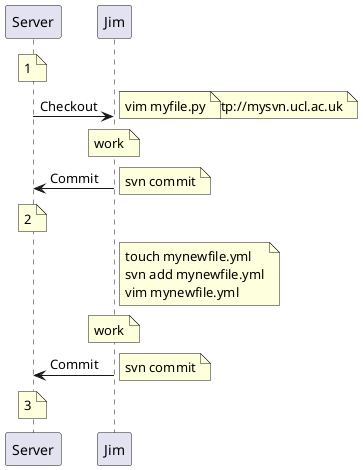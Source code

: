 @startuml
note over Server: 1

Server->Jim : Checkout
note right: svn checkout http://mysvn.ucl.ac.uk

note over Jim: work
note right: vim myfile.py

Jim->Server: Commit
note right: svn commit

note over Server: 2

note right of Jim
  touch mynewfile.yml
  svn add mynewfile.yml
  vim mynewfile.yml
end note

note over Jim: work

Jim->Server: Commit
note right: svn commit

note over Server: 3
@enduml
